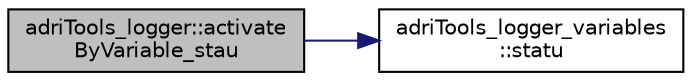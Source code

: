 digraph "adriTools_logger::activateByVariable_stau"
{
 // LATEX_PDF_SIZE
  edge [fontname="Helvetica",fontsize="10",labelfontname="Helvetica",labelfontsize="10"];
  node [fontname="Helvetica",fontsize="10",shape=record];
  rankdir="LR";
  Node1 [label="adriTools_logger::activate\lByVariable_stau",height=0.2,width=0.4,color="black", fillcolor="grey75", style="filled", fontcolor="black",tooltip="obtenir si la region peut \"printf\" et \"littlefs\""];
  Node1 -> Node2 [color="midnightblue",fontsize="10",style="solid",fontname="Helvetica"];
  Node2 [label="adriTools_logger_variables\l::statu",height=0.2,width=0.4,color="black", fillcolor="white", style="filled",URL="$classadri_tools__logger__variables.html#ac70f902f0c5850ba337fc0ecb382889e",tooltip="get the value of _state"];
}

